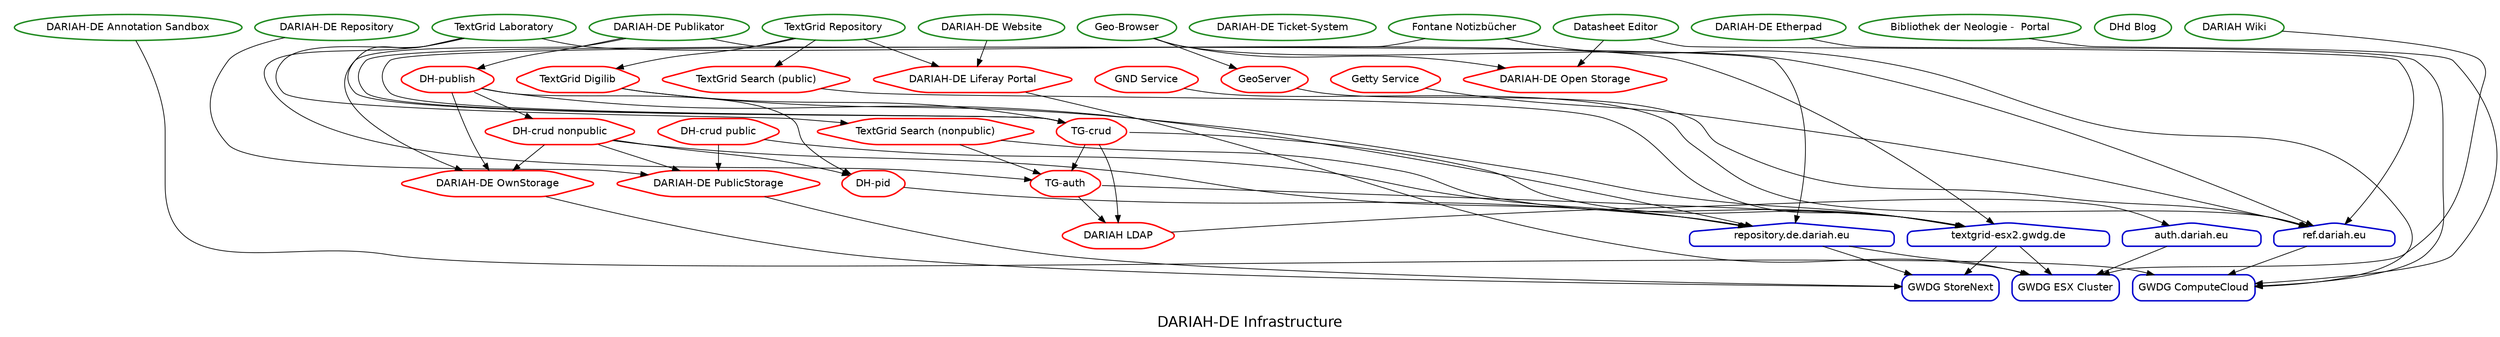 digraph {
	fontname=helvetica fontsize=20 label="DARIAH-DE Infrastructure"
	subgraph cluster_services {
		node [color=forestgreen fontname=helvetica shape=oval style="rounded,bold"]
		color=white label=""
		"/services/neologie" [label="Bibliothek der Neologie -  Portal"]
		"/services/dhdblog" [label="DHd Blog"]
		"/services/website" [label="DARIAH-DE Website"]
		"/services/etherpad" [label="DARIAH-DE Etherpad"]
		"/services/fontane" [label="Fontane Notizbücher"]
		"/services/publikator" [label="DARIAH-DE Publikator"]
		"/services/otrs" [label="DARIAH-DE Ticket-System"]
		"/services/confluence" [label="DARIAH Wiki"]
		"/services/annotation_sandbox" [label="DARIAH-DE Annotation Sandbox"]
		"/services/tgrep" [label="TextGrid Repository"]
		"/services/geobrowser" [label="Geo-Browser"]
		"/services/datasheeteditor" [label="Datasheet Editor"]
		"/services/tglab" [label="TextGrid Laboratory"]
		"/services/dariah-repository" [label="DARIAH-DE Repository"]
	}
	subgraph cluster_middlewares {
		node [color=red fontname=helvetica shape=hexagon style="rounded,bold"]
		color=white label=""
		"/middlewares/dhcrud-public" [label="DH-crud public"]
		"/middlewares/liferay" [label="DARIAH-DE Liferay Portal"]
		"/middlewares/getty" [label="Getty Service"]
		"/middlewares/tgdigilib" [label="TextGrid Digilib"]
		"/middlewares/gnd" [label="GND Service"]
		"/middlewares/tgsearch-nonpublic" [label="TextGrid Search (nonpublic)"]
		"/middlewares/dhpublish" [label="DH-publish"]
		"/middlewares/tgauth" [label="TG-auth"]
		"/middlewares/tgsearch-public" [label="TextGrid Search (public)"]
		"/middlewares/tgcrud" [label="TG-crud"]
		"/middlewares/dariah-publicstorage" [label="DARIAH-DE PublicStorage"]
		"/middlewares/dariah-ownstorage" [label="DARIAH-DE OwnStorage"]
		"/middlewares/dariah-openstorage" [label="DARIAH-DE Open Storage"]
		"/middlewares/dhcrud-nonpublic" [label="DH-crud nonpublic"]
		"/middlewares/geoserver" [label=GeoServer]
		"/middlewares/dariahldap" [label="DARIAH LDAP"]
		"/middlewares/dhpid" [label="DH-pid"]
	}
	subgraph cluster_servers {
		node [color=blue3 fontname=helvetica shape=house style="rounded,bold"]
		color=white label=""
		"/servers/ref" [label="ref.dariah.eu"]
		"/servers/textgrid-esx2" [label="textgrid-esx2.gwdg.de"]
		"/servers/auth" [label="auth.dariah.eu"]
		"/servers/repository-de-dariah-eu" [label="repository.de.dariah.eu"]
	}
	subgraph cluster_infrastructure {
		node [color=blue3 fontname=helvetica shape=box style="rounded,bold"]
		color=white label=""
		"/infrastructure/gwdg-storenext" [label="GWDG StoreNext"]
		"/infrastructure/gwdg-esx" [label="GWDG ESX Cluster"]
		"/infrastructure/gwdg-cloud" [label="GWDG ComputeCloud"]
	}
	"/services/neologie" -> "/infrastructure/gwdg-cloud"
	"/services/website" -> "/middlewares/liferay"
	"/services/etherpad" -> "/infrastructure/gwdg-cloud"
	"/services/fontane" -> "/middlewares/tgcrud"
	"/services/fontane" -> "/infrastructure/gwdg-cloud"
	"/services/publikator" -> "/middlewares/dariah-ownstorage"
	"/services/publikator" -> "/middlewares/dhpublish"
	"/services/publikator" -> "/servers/repository-de-dariah-eu"
	"/services/confluence" -> "/infrastructure/gwdg-esx"
	"/services/annotation_sandbox" -> "/infrastructure/gwdg-cloud"
	"/services/tgrep" -> "/middlewares/liferay"
	"/services/tgrep" -> "/middlewares/tgcrud"
	"/services/tgrep" -> "/middlewares/tgsearch-public"
	"/services/tgrep" -> "/middlewares/tgdigilib"
	"/services/geobrowser" -> "/middlewares/dariah-openstorage"
	"/services/geobrowser" -> "/middlewares/geoserver"
	"/services/geobrowser" -> "/servers/ref"
	"/services/datasheeteditor" -> "/middlewares/dariah-openstorage"
	"/services/datasheeteditor" -> "/servers/ref"
	"/services/tglab" -> "/middlewares/tgauth"
	"/services/tglab" -> "/middlewares/tgcrud"
	"/services/tglab" -> "/middlewares/tgsearch-nonpublic"
	"/services/tglab" -> "/servers/textgrid-esx2"
	"/services/dariah-repository" -> "/middlewares/dariah-publicstorage"
	"/middlewares/dhcrud-public" -> "/middlewares/dariah-publicstorage"
	"/middlewares/dhcrud-public" -> "/servers/repository-de-dariah-eu"
	"/middlewares/liferay" -> "/infrastructure/gwdg-esx"
	"/middlewares/getty" -> "/servers/ref"
	"/middlewares/tgdigilib" -> "/middlewares/tgcrud"
	"/middlewares/tgdigilib" -> "/servers/textgrid-esx2"
	"/middlewares/gnd" -> "/servers/ref"
	"/middlewares/tgsearch-nonpublic" -> "/servers/textgrid-esx2"
	"/middlewares/tgsearch-nonpublic" -> "/middlewares/tgauth"
	"/middlewares/dhpublish" -> "/middlewares/dhcrud-nonpublic"
	"/middlewares/dhpublish" -> "/middlewares/dhpid"
	"/middlewares/dhpublish" -> "/middlewares/dariah-ownstorage"
	"/middlewares/dhpublish" -> "/servers/repository-de-dariah-eu"
	"/middlewares/tgauth" -> "/middlewares/dariahldap"
	"/middlewares/tgauth" -> "/servers/textgrid-esx2"
	"/middlewares/tgsearch-public" -> "/servers/textgrid-esx2"
	"/middlewares/tgcrud" -> "/middlewares/tgauth"
	"/middlewares/tgcrud" -> "/middlewares/dariahldap"
	"/middlewares/tgcrud" -> "/servers/textgrid-esx2"
	"/middlewares/dariah-publicstorage" -> "/infrastructure/gwdg-storenext"
	"/middlewares/dariah-ownstorage" -> "/infrastructure/gwdg-storenext"
	"/middlewares/dhcrud-nonpublic" -> "/middlewares/dhpid"
	"/middlewares/dhcrud-nonpublic" -> "/middlewares/dariah-ownstorage"
	"/middlewares/dhcrud-nonpublic" -> "/middlewares/dariah-publicstorage"
	"/middlewares/dhcrud-nonpublic" -> "/servers/repository-de-dariah-eu"
	"/middlewares/geoserver" -> "/servers/ref"
	"/middlewares/dariahldap" -> "/servers/auth"
	"/middlewares/dhpid" -> "/servers/repository-de-dariah-eu"
	"/servers/ref" -> "/infrastructure/gwdg-cloud"
	"/servers/textgrid-esx2" -> "/infrastructure/gwdg-storenext"
	"/servers/textgrid-esx2" -> "/infrastructure/gwdg-esx"
	"/servers/auth" -> "/infrastructure/gwdg-esx"
	"/servers/repository-de-dariah-eu" -> "/infrastructure/gwdg-storenext"
	"/servers/repository-de-dariah-eu" -> "/infrastructure/gwdg-esx"
}
